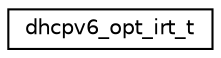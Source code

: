 digraph "Graphical Class Hierarchy"
{
 // LATEX_PDF_SIZE
  edge [fontname="Helvetica",fontsize="10",labelfontname="Helvetica",labelfontsize="10"];
  node [fontname="Helvetica",fontsize="10",shape=record];
  rankdir="LR";
  Node0 [label="dhcpv6_opt_irt_t",height=0.2,width=0.4,color="black", fillcolor="white", style="filled",URL="$structdhcpv6__opt__irt__t.html",tooltip="DHCPv6 Information Refresh Time option format."];
}
